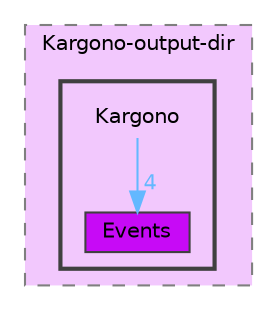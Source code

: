 digraph "Kargono"
{
 // LATEX_PDF_SIZE
  bgcolor="transparent";
  edge [fontname=Helvetica,fontsize=10,labelfontname=Helvetica,labelfontsize=10];
  node [fontname=Helvetica,fontsize=10,shape=box,height=0.2,width=0.4];
  compound=true
  subgraph clusterdir_7a557d28c60085938fbe3d8650b42dc4 {
    graph [ bgcolor="#f2c8fd", pencolor="grey50", label="Kargono-output-dir", fontname=Helvetica,fontsize=10 style="filled,dashed", URL="dir_7a557d28c60085938fbe3d8650b42dc4.html",tooltip=""]
  subgraph clusterdir_7e5cb1b5695315adb194a974e0500647 {
    graph [ bgcolor="#f2c8fd", pencolor="grey25", label="", fontname=Helvetica,fontsize=10 style="filled,bold", URL="dir_7e5cb1b5695315adb194a974e0500647.html",tooltip=""]
    dir_7e5cb1b5695315adb194a974e0500647 [shape=plaintext, label="Kargono"];
  dir_af97dddd89dd18ecb1ed343b3863434e [label="Events", fillcolor="#c70af6", color="grey25", style="filled", URL="dir_af97dddd89dd18ecb1ed343b3863434e.html",tooltip=""];
  }
  }
  dir_7e5cb1b5695315adb194a974e0500647->dir_af97dddd89dd18ecb1ed343b3863434e [headlabel="4", labeldistance=1.5 headhref="dir_000003_000002.html" color="steelblue1" fontcolor="steelblue1"];
}
